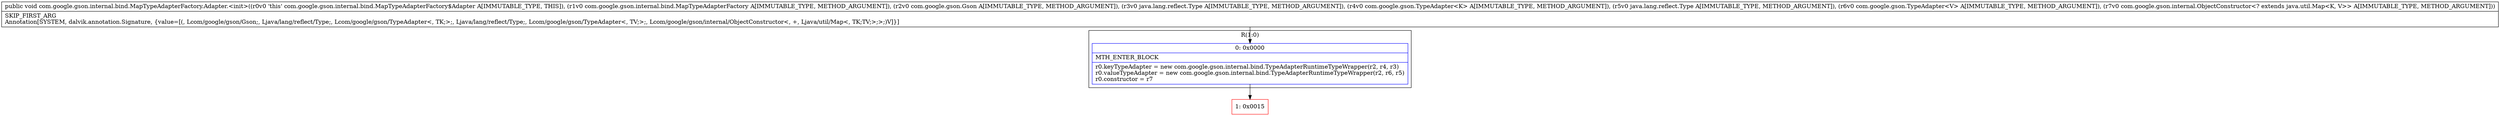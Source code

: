 digraph "CFG forcom.google.gson.internal.bind.MapTypeAdapterFactory.Adapter.\<init\>(Lcom\/google\/gson\/internal\/bind\/MapTypeAdapterFactory;Lcom\/google\/gson\/Gson;Ljava\/lang\/reflect\/Type;Lcom\/google\/gson\/TypeAdapter;Ljava\/lang\/reflect\/Type;Lcom\/google\/gson\/TypeAdapter;Lcom\/google\/gson\/internal\/ObjectConstructor;)V" {
subgraph cluster_Region_1511014798 {
label = "R(1:0)";
node [shape=record,color=blue];
Node_0 [shape=record,label="{0\:\ 0x0000|MTH_ENTER_BLOCK\l|r0.keyTypeAdapter = new com.google.gson.internal.bind.TypeAdapterRuntimeTypeWrapper(r2, r4, r3)\lr0.valueTypeAdapter = new com.google.gson.internal.bind.TypeAdapterRuntimeTypeWrapper(r2, r6, r5)\lr0.constructor = r7\l}"];
}
Node_1 [shape=record,color=red,label="{1\:\ 0x0015}"];
MethodNode[shape=record,label="{public void com.google.gson.internal.bind.MapTypeAdapterFactory.Adapter.\<init\>((r0v0 'this' com.google.gson.internal.bind.MapTypeAdapterFactory$Adapter A[IMMUTABLE_TYPE, THIS]), (r1v0 com.google.gson.internal.bind.MapTypeAdapterFactory A[IMMUTABLE_TYPE, METHOD_ARGUMENT]), (r2v0 com.google.gson.Gson A[IMMUTABLE_TYPE, METHOD_ARGUMENT]), (r3v0 java.lang.reflect.Type A[IMMUTABLE_TYPE, METHOD_ARGUMENT]), (r4v0 com.google.gson.TypeAdapter\<K\> A[IMMUTABLE_TYPE, METHOD_ARGUMENT]), (r5v0 java.lang.reflect.Type A[IMMUTABLE_TYPE, METHOD_ARGUMENT]), (r6v0 com.google.gson.TypeAdapter\<V\> A[IMMUTABLE_TYPE, METHOD_ARGUMENT]), (r7v0 com.google.gson.internal.ObjectConstructor\<? extends java.util.Map\<K, V\>\> A[IMMUTABLE_TYPE, METHOD_ARGUMENT]))  | SKIP_FIRST_ARG\lAnnotation[SYSTEM, dalvik.annotation.Signature, \{value=[(, Lcom\/google\/gson\/Gson;, Ljava\/lang\/reflect\/Type;, Lcom\/google\/gson\/TypeAdapter\<, TK;\>;, Ljava\/lang\/reflect\/Type;, Lcom\/google\/gson\/TypeAdapter\<, TV;\>;, Lcom\/google\/gson\/internal\/ObjectConstructor\<, +, Ljava\/util\/Map\<, TK;TV;\>;\>;)V]\}]\l}"];
MethodNode -> Node_0;
Node_0 -> Node_1;
}


